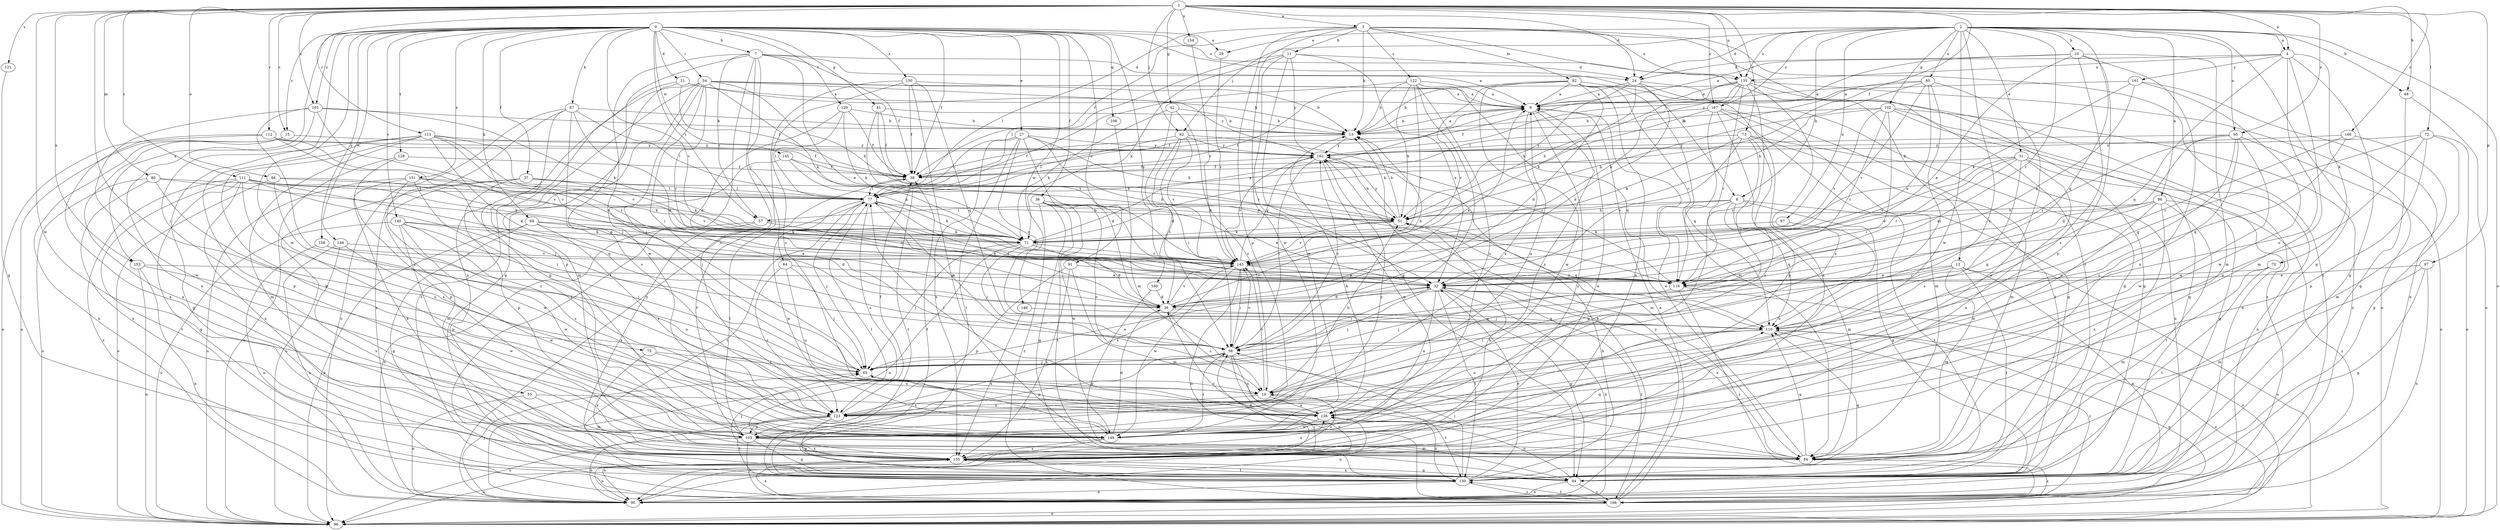 strict digraph  {
0;
1;
2;
3;
4;
6;
7;
8;
10;
11;
12;
13;
15;
19;
21;
24;
26;
27;
29;
31;
32;
36;
37;
38;
41;
42;
44;
49;
51;
54;
55;
57;
58;
62;
64;
65;
67;
69;
70;
71;
72;
73;
75;
77;
80;
82;
84;
85;
86;
87;
90;
91;
94;
95;
96;
97;
102;
103;
108;
110;
111;
112;
113;
116;
121;
122;
123;
128;
129;
130;
135;
136;
140;
143;
145;
146;
148;
149;
150;
151;
153;
154;
155;
158;
160;
161;
162;
165;
166;
167;
168;
0 -> 7  [label=b];
0 -> 8  [label=b];
0 -> 15  [label=c];
0 -> 21  [label=d];
0 -> 27  [label=e];
0 -> 29  [label=e];
0 -> 36  [label=f];
0 -> 37  [label=f];
0 -> 38  [label=f];
0 -> 41  [label=g];
0 -> 54  [label=i];
0 -> 55  [label=i];
0 -> 57  [label=i];
0 -> 67  [label=k];
0 -> 69  [label=k];
0 -> 91  [label=o];
0 -> 108  [label=q];
0 -> 128  [label=t];
0 -> 129  [label=t];
0 -> 135  [label=u];
0 -> 140  [label=v];
0 -> 143  [label=v];
0 -> 145  [label=w];
0 -> 146  [label=w];
0 -> 148  [label=w];
0 -> 149  [label=w];
0 -> 150  [label=x];
0 -> 151  [label=x];
0 -> 153  [label=x];
0 -> 158  [label=y];
0 -> 160  [label=y];
0 -> 165  [label=z];
1 -> 3  [label=a];
1 -> 4  [label=a];
1 -> 15  [label=c];
1 -> 24  [label=d];
1 -> 38  [label=f];
1 -> 42  [label=g];
1 -> 49  [label=h];
1 -> 62  [label=j];
1 -> 72  [label=l];
1 -> 73  [label=l];
1 -> 75  [label=l];
1 -> 80  [label=m];
1 -> 94  [label=o];
1 -> 95  [label=o];
1 -> 97  [label=p];
1 -> 111  [label=r];
1 -> 112  [label=r];
1 -> 113  [label=r];
1 -> 121  [label=s];
1 -> 135  [label=u];
1 -> 149  [label=w];
1 -> 153  [label=x];
1 -> 154  [label=x];
1 -> 165  [label=z];
1 -> 166  [label=z];
1 -> 167  [label=z];
2 -> 4  [label=a];
2 -> 8  [label=b];
2 -> 10  [label=b];
2 -> 19  [label=c];
2 -> 24  [label=d];
2 -> 29  [label=e];
2 -> 31  [label=e];
2 -> 44  [label=g];
2 -> 49  [label=h];
2 -> 62  [label=j];
2 -> 85  [label=n];
2 -> 86  [label=n];
2 -> 87  [label=n];
2 -> 95  [label=o];
2 -> 96  [label=o];
2 -> 102  [label=p];
2 -> 110  [label=q];
2 -> 116  [label=r];
2 -> 135  [label=u];
2 -> 149  [label=w];
2 -> 167  [label=z];
3 -> 11  [label=b];
3 -> 12  [label=b];
3 -> 13  [label=b];
3 -> 38  [label=f];
3 -> 77  [label=l];
3 -> 82  [label=m];
3 -> 103  [label=p];
3 -> 122  [label=s];
3 -> 130  [label=t];
3 -> 135  [label=u];
3 -> 149  [label=w];
3 -> 168  [label=z];
4 -> 6  [label=a];
4 -> 44  [label=g];
4 -> 70  [label=k];
4 -> 84  [label=m];
4 -> 110  [label=q];
4 -> 135  [label=u];
4 -> 136  [label=u];
4 -> 161  [label=y];
6 -> 13  [label=b];
6 -> 19  [label=c];
6 -> 38  [label=f];
6 -> 123  [label=s];
6 -> 155  [label=x];
7 -> 6  [label=a];
7 -> 24  [label=d];
7 -> 32  [label=e];
7 -> 38  [label=f];
7 -> 44  [label=g];
7 -> 57  [label=i];
7 -> 64  [label=j];
7 -> 123  [label=s];
7 -> 130  [label=t];
7 -> 149  [label=w];
8 -> 44  [label=g];
8 -> 51  [label=h];
8 -> 57  [label=i];
8 -> 84  [label=m];
8 -> 103  [label=p];
8 -> 110  [label=q];
8 -> 130  [label=t];
10 -> 24  [label=d];
10 -> 32  [label=e];
10 -> 84  [label=m];
10 -> 103  [label=p];
10 -> 123  [label=s];
10 -> 155  [label=x];
10 -> 162  [label=y];
11 -> 24  [label=d];
11 -> 32  [label=e];
11 -> 44  [label=g];
11 -> 71  [label=k];
11 -> 77  [label=l];
11 -> 149  [label=w];
11 -> 162  [label=y];
12 -> 32  [label=e];
12 -> 65  [label=j];
12 -> 84  [label=m];
12 -> 90  [label=n];
12 -> 96  [label=o];
12 -> 116  [label=r];
12 -> 130  [label=t];
13 -> 6  [label=a];
13 -> 38  [label=f];
13 -> 162  [label=y];
15 -> 90  [label=n];
15 -> 96  [label=o];
15 -> 155  [label=x];
15 -> 162  [label=y];
19 -> 6  [label=a];
19 -> 51  [label=h];
19 -> 123  [label=s];
19 -> 130  [label=t];
19 -> 136  [label=u];
19 -> 143  [label=v];
21 -> 6  [label=a];
21 -> 13  [label=b];
21 -> 38  [label=f];
21 -> 65  [label=j];
21 -> 103  [label=p];
24 -> 6  [label=a];
24 -> 26  [label=d];
24 -> 44  [label=g];
24 -> 51  [label=h];
24 -> 71  [label=k];
24 -> 155  [label=x];
26 -> 6  [label=a];
26 -> 13  [label=b];
26 -> 19  [label=c];
26 -> 77  [label=l];
26 -> 110  [label=q];
26 -> 143  [label=v];
27 -> 26  [label=d];
27 -> 32  [label=e];
27 -> 51  [label=h];
27 -> 77  [label=l];
27 -> 110  [label=q];
27 -> 130  [label=t];
27 -> 155  [label=x];
27 -> 162  [label=y];
29 -> 143  [label=v];
31 -> 32  [label=e];
31 -> 38  [label=f];
31 -> 44  [label=g];
31 -> 90  [label=n];
31 -> 116  [label=r];
31 -> 123  [label=s];
31 -> 143  [label=v];
31 -> 155  [label=x];
32 -> 26  [label=d];
32 -> 44  [label=g];
32 -> 58  [label=i];
32 -> 65  [label=j];
32 -> 90  [label=n];
32 -> 130  [label=t];
32 -> 136  [label=u];
32 -> 168  [label=z];
36 -> 19  [label=c];
36 -> 32  [label=e];
36 -> 44  [label=g];
36 -> 51  [label=h];
36 -> 130  [label=t];
36 -> 149  [label=w];
36 -> 168  [label=z];
37 -> 51  [label=h];
37 -> 77  [label=l];
37 -> 84  [label=m];
37 -> 96  [label=o];
37 -> 103  [label=p];
37 -> 143  [label=v];
38 -> 77  [label=l];
38 -> 130  [label=t];
41 -> 13  [label=b];
41 -> 38  [label=f];
41 -> 116  [label=r];
41 -> 143  [label=v];
42 -> 13  [label=b];
42 -> 19  [label=c];
42 -> 58  [label=i];
42 -> 71  [label=k];
44 -> 90  [label=n];
44 -> 136  [label=u];
44 -> 155  [label=x];
44 -> 168  [label=z];
49 -> 44  [label=g];
49 -> 96  [label=o];
51 -> 13  [label=b];
51 -> 71  [label=k];
51 -> 110  [label=q];
51 -> 143  [label=v];
51 -> 162  [label=y];
54 -> 6  [label=a];
54 -> 13  [label=b];
54 -> 51  [label=h];
54 -> 58  [label=i];
54 -> 65  [label=j];
54 -> 71  [label=k];
54 -> 84  [label=m];
54 -> 116  [label=r];
54 -> 155  [label=x];
54 -> 162  [label=y];
54 -> 168  [label=z];
55 -> 84  [label=m];
55 -> 90  [label=n];
55 -> 136  [label=u];
57 -> 32  [label=e];
57 -> 71  [label=k];
57 -> 90  [label=n];
57 -> 155  [label=x];
58 -> 65  [label=j];
58 -> 90  [label=n];
58 -> 103  [label=p];
58 -> 136  [label=u];
58 -> 143  [label=v];
58 -> 162  [label=y];
62 -> 26  [label=d];
62 -> 58  [label=i];
62 -> 77  [label=l];
62 -> 116  [label=r];
62 -> 143  [label=v];
62 -> 162  [label=y];
64 -> 32  [label=e];
64 -> 65  [label=j];
64 -> 123  [label=s];
64 -> 136  [label=u];
65 -> 19  [label=c];
65 -> 32  [label=e];
67 -> 13  [label=b];
67 -> 26  [label=d];
67 -> 77  [label=l];
67 -> 96  [label=o];
67 -> 103  [label=p];
67 -> 123  [label=s];
67 -> 168  [label=z];
69 -> 26  [label=d];
69 -> 44  [label=g];
69 -> 71  [label=k];
69 -> 96  [label=o];
69 -> 123  [label=s];
69 -> 143  [label=v];
70 -> 32  [label=e];
70 -> 84  [label=m];
70 -> 130  [label=t];
71 -> 6  [label=a];
71 -> 26  [label=d];
71 -> 58  [label=i];
71 -> 65  [label=j];
71 -> 90  [label=n];
71 -> 143  [label=v];
72 -> 44  [label=g];
72 -> 96  [label=o];
72 -> 103  [label=p];
72 -> 110  [label=q];
72 -> 136  [label=u];
72 -> 162  [label=y];
73 -> 32  [label=e];
73 -> 71  [label=k];
73 -> 84  [label=m];
73 -> 90  [label=n];
73 -> 116  [label=r];
73 -> 123  [label=s];
73 -> 162  [label=y];
75 -> 65  [label=j];
75 -> 136  [label=u];
75 -> 155  [label=x];
77 -> 51  [label=h];
77 -> 58  [label=i];
77 -> 65  [label=j];
77 -> 71  [label=k];
77 -> 123  [label=s];
77 -> 130  [label=t];
77 -> 149  [label=w];
80 -> 32  [label=e];
80 -> 77  [label=l];
80 -> 96  [label=o];
80 -> 136  [label=u];
80 -> 155  [label=x];
82 -> 6  [label=a];
82 -> 26  [label=d];
82 -> 77  [label=l];
82 -> 84  [label=m];
82 -> 116  [label=r];
82 -> 143  [label=v];
82 -> 149  [label=w];
82 -> 155  [label=x];
82 -> 168  [label=z];
84 -> 6  [label=a];
84 -> 32  [label=e];
84 -> 110  [label=q];
84 -> 168  [label=z];
85 -> 6  [label=a];
85 -> 32  [label=e];
85 -> 51  [label=h];
85 -> 58  [label=i];
85 -> 77  [label=l];
85 -> 143  [label=v];
85 -> 155  [label=x];
86 -> 51  [label=h];
86 -> 71  [label=k];
86 -> 110  [label=q];
86 -> 130  [label=t];
86 -> 149  [label=w];
86 -> 155  [label=x];
86 -> 168  [label=z];
87 -> 71  [label=k];
87 -> 136  [label=u];
90 -> 13  [label=b];
90 -> 58  [label=i];
90 -> 65  [label=j];
90 -> 136  [label=u];
91 -> 84  [label=m];
91 -> 103  [label=p];
91 -> 116  [label=r];
91 -> 155  [label=x];
94 -> 19  [label=c];
94 -> 71  [label=k];
94 -> 77  [label=l];
94 -> 96  [label=o];
95 -> 26  [label=d];
95 -> 96  [label=o];
95 -> 116  [label=r];
95 -> 123  [label=s];
95 -> 136  [label=u];
95 -> 149  [label=w];
95 -> 162  [label=y];
96 -> 110  [label=q];
97 -> 32  [label=e];
97 -> 44  [label=g];
97 -> 84  [label=m];
97 -> 90  [label=n];
102 -> 13  [label=b];
102 -> 44  [label=g];
102 -> 51  [label=h];
102 -> 58  [label=i];
102 -> 90  [label=n];
102 -> 116  [label=r];
102 -> 143  [label=v];
102 -> 168  [label=z];
103 -> 38  [label=f];
103 -> 44  [label=g];
103 -> 77  [label=l];
103 -> 84  [label=m];
103 -> 90  [label=n];
103 -> 155  [label=x];
103 -> 162  [label=y];
103 -> 168  [label=z];
108 -> 84  [label=m];
110 -> 58  [label=i];
110 -> 96  [label=o];
110 -> 136  [label=u];
110 -> 168  [label=z];
111 -> 44  [label=g];
111 -> 58  [label=i];
111 -> 71  [label=k];
111 -> 77  [label=l];
111 -> 110  [label=q];
111 -> 123  [label=s];
111 -> 130  [label=t];
111 -> 155  [label=x];
111 -> 168  [label=z];
112 -> 38  [label=f];
112 -> 65  [label=j];
112 -> 96  [label=o];
112 -> 143  [label=v];
112 -> 155  [label=x];
112 -> 162  [label=y];
113 -> 26  [label=d];
113 -> 32  [label=e];
113 -> 44  [label=g];
113 -> 84  [label=m];
113 -> 103  [label=p];
113 -> 116  [label=r];
113 -> 143  [label=v];
113 -> 149  [label=w];
113 -> 162  [label=y];
116 -> 65  [label=j];
116 -> 96  [label=o];
116 -> 168  [label=z];
121 -> 44  [label=g];
122 -> 6  [label=a];
122 -> 13  [label=b];
122 -> 51  [label=h];
122 -> 58  [label=i];
122 -> 77  [label=l];
122 -> 110  [label=q];
122 -> 136  [label=u];
122 -> 143  [label=v];
123 -> 38  [label=f];
123 -> 44  [label=g];
123 -> 96  [label=o];
123 -> 103  [label=p];
123 -> 130  [label=t];
128 -> 38  [label=f];
128 -> 96  [label=o];
128 -> 103  [label=p];
129 -> 13  [label=b];
129 -> 26  [label=d];
129 -> 38  [label=f];
129 -> 71  [label=k];
129 -> 77  [label=l];
130 -> 32  [label=e];
130 -> 38  [label=f];
130 -> 51  [label=h];
130 -> 58  [label=i];
130 -> 90  [label=n];
130 -> 110  [label=q];
130 -> 136  [label=u];
130 -> 168  [label=z];
135 -> 6  [label=a];
135 -> 13  [label=b];
135 -> 38  [label=f];
135 -> 44  [label=g];
135 -> 51  [label=h];
135 -> 65  [label=j];
135 -> 71  [label=k];
135 -> 96  [label=o];
135 -> 116  [label=r];
135 -> 123  [label=s];
136 -> 77  [label=l];
136 -> 149  [label=w];
140 -> 32  [label=e];
140 -> 65  [label=j];
140 -> 71  [label=k];
140 -> 96  [label=o];
140 -> 103  [label=p];
140 -> 123  [label=s];
140 -> 149  [label=w];
143 -> 32  [label=e];
143 -> 58  [label=i];
143 -> 90  [label=n];
143 -> 116  [label=r];
143 -> 123  [label=s];
143 -> 149  [label=w];
143 -> 162  [label=y];
145 -> 38  [label=f];
145 -> 51  [label=h];
145 -> 65  [label=j];
145 -> 71  [label=k];
146 -> 110  [label=q];
146 -> 155  [label=x];
148 -> 90  [label=n];
148 -> 143  [label=v];
148 -> 149  [label=w];
148 -> 155  [label=x];
149 -> 13  [label=b];
149 -> 26  [label=d];
149 -> 58  [label=i];
149 -> 65  [label=j];
149 -> 90  [label=n];
149 -> 155  [label=x];
150 -> 6  [label=a];
150 -> 19  [label=c];
150 -> 38  [label=f];
150 -> 84  [label=m];
150 -> 90  [label=n];
150 -> 110  [label=q];
151 -> 71  [label=k];
151 -> 77  [label=l];
151 -> 96  [label=o];
151 -> 123  [label=s];
151 -> 149  [label=w];
151 -> 155  [label=x];
153 -> 90  [label=n];
153 -> 96  [label=o];
153 -> 116  [label=r];
153 -> 149  [label=w];
154 -> 143  [label=v];
155 -> 6  [label=a];
155 -> 19  [label=c];
155 -> 44  [label=g];
155 -> 51  [label=h];
155 -> 65  [label=j];
155 -> 77  [label=l];
155 -> 90  [label=n];
155 -> 96  [label=o];
155 -> 110  [label=q];
155 -> 130  [label=t];
155 -> 136  [label=u];
158 -> 90  [label=n];
158 -> 136  [label=u];
158 -> 143  [label=v];
160 -> 26  [label=d];
160 -> 44  [label=g];
161 -> 6  [label=a];
161 -> 32  [label=e];
161 -> 71  [label=k];
161 -> 90  [label=n];
161 -> 149  [label=w];
162 -> 38  [label=f];
162 -> 51  [label=h];
162 -> 58  [label=i];
162 -> 84  [label=m];
162 -> 143  [label=v];
162 -> 149  [label=w];
165 -> 13  [label=b];
165 -> 71  [label=k];
165 -> 116  [label=r];
165 -> 136  [label=u];
165 -> 149  [label=w];
165 -> 155  [label=x];
166 -> 84  [label=m];
166 -> 110  [label=q];
166 -> 116  [label=r];
166 -> 162  [label=y];
167 -> 13  [label=b];
167 -> 44  [label=g];
167 -> 71  [label=k];
167 -> 84  [label=m];
167 -> 103  [label=p];
167 -> 110  [label=q];
167 -> 130  [label=t];
168 -> 6  [label=a];
168 -> 26  [label=d];
168 -> 96  [label=o];
168 -> 130  [label=t];
168 -> 155  [label=x];
168 -> 162  [label=y];
}

